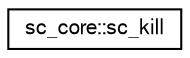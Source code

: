 digraph "Graphical Class Hierarchy"
{
  edge [fontname="FreeSans",fontsize="10",labelfontname="FreeSans",labelfontsize="10"];
  node [fontname="FreeSans",fontsize="10",shape=record];
  rankdir="LR";
  Node0 [label="sc_core::sc_kill",height=0.2,width=0.4,color="black", fillcolor="white", style="filled",URL="$a01848.html"];
}
